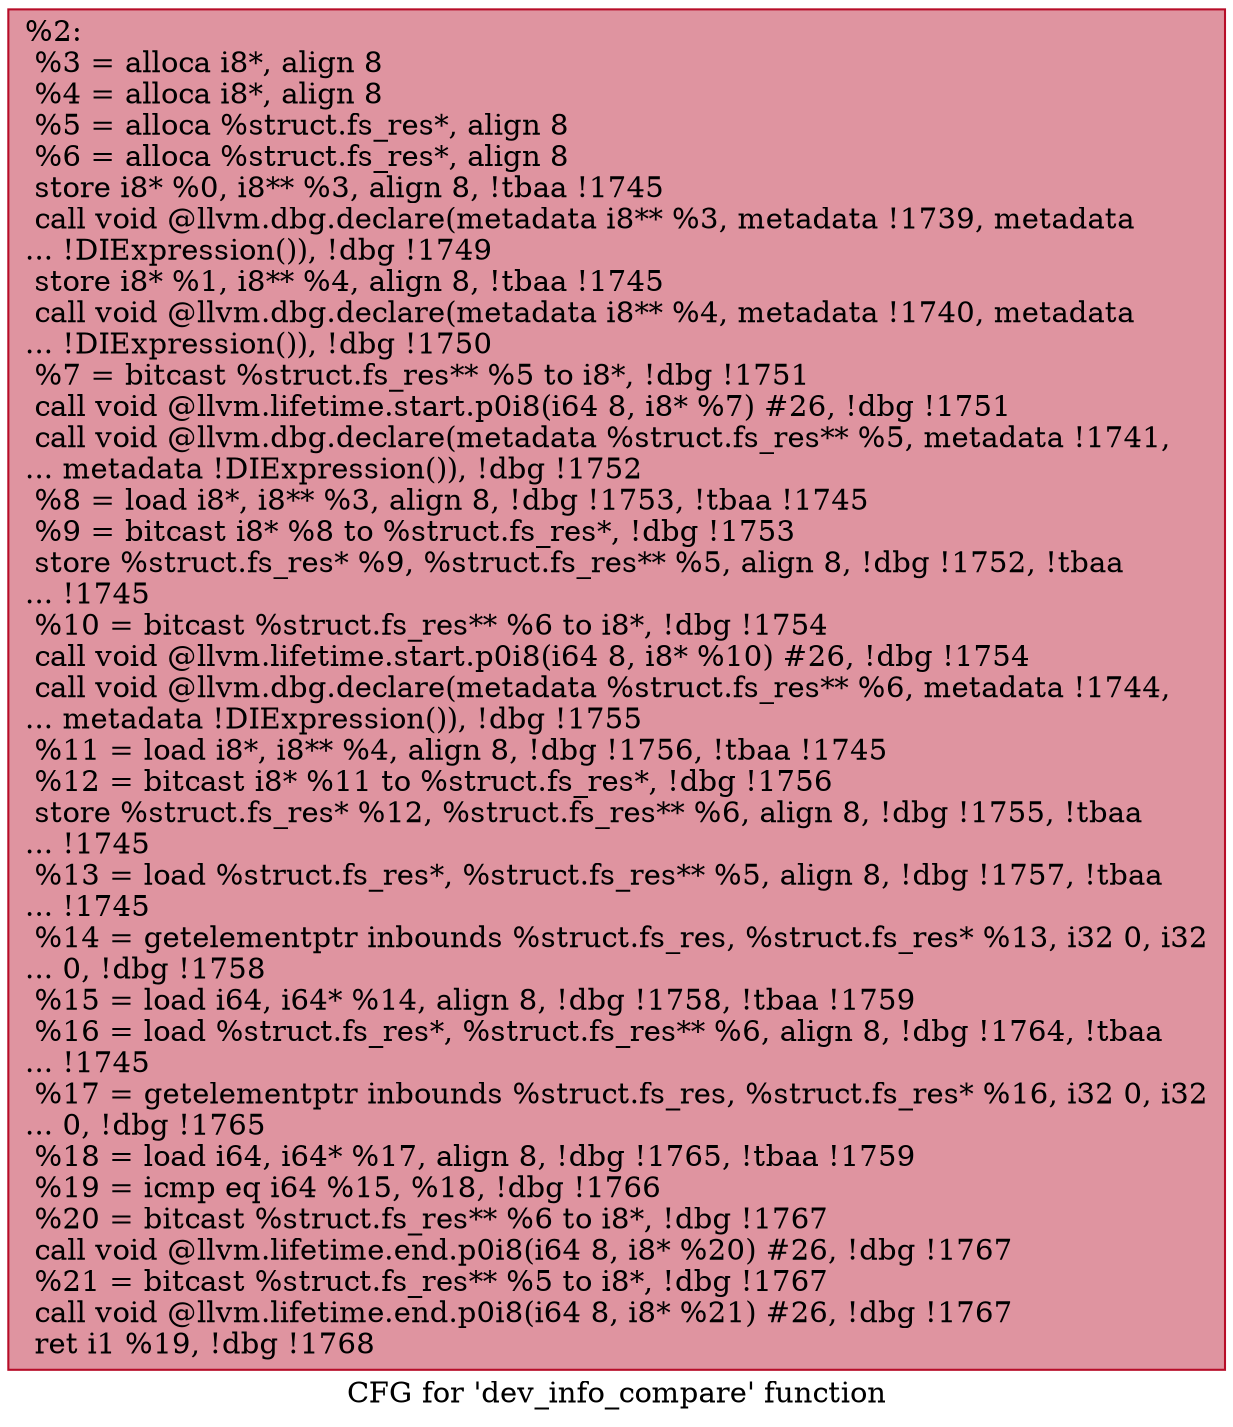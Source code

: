 digraph "CFG for 'dev_info_compare' function" {
	label="CFG for 'dev_info_compare' function";

	Node0x1be0600 [shape=record,color="#b70d28ff", style=filled, fillcolor="#b70d2870",label="{%2:\l  %3 = alloca i8*, align 8\l  %4 = alloca i8*, align 8\l  %5 = alloca %struct.fs_res*, align 8\l  %6 = alloca %struct.fs_res*, align 8\l  store i8* %0, i8** %3, align 8, !tbaa !1745\l  call void @llvm.dbg.declare(metadata i8** %3, metadata !1739, metadata\l... !DIExpression()), !dbg !1749\l  store i8* %1, i8** %4, align 8, !tbaa !1745\l  call void @llvm.dbg.declare(metadata i8** %4, metadata !1740, metadata\l... !DIExpression()), !dbg !1750\l  %7 = bitcast %struct.fs_res** %5 to i8*, !dbg !1751\l  call void @llvm.lifetime.start.p0i8(i64 8, i8* %7) #26, !dbg !1751\l  call void @llvm.dbg.declare(metadata %struct.fs_res** %5, metadata !1741,\l... metadata !DIExpression()), !dbg !1752\l  %8 = load i8*, i8** %3, align 8, !dbg !1753, !tbaa !1745\l  %9 = bitcast i8* %8 to %struct.fs_res*, !dbg !1753\l  store %struct.fs_res* %9, %struct.fs_res** %5, align 8, !dbg !1752, !tbaa\l... !1745\l  %10 = bitcast %struct.fs_res** %6 to i8*, !dbg !1754\l  call void @llvm.lifetime.start.p0i8(i64 8, i8* %10) #26, !dbg !1754\l  call void @llvm.dbg.declare(metadata %struct.fs_res** %6, metadata !1744,\l... metadata !DIExpression()), !dbg !1755\l  %11 = load i8*, i8** %4, align 8, !dbg !1756, !tbaa !1745\l  %12 = bitcast i8* %11 to %struct.fs_res*, !dbg !1756\l  store %struct.fs_res* %12, %struct.fs_res** %6, align 8, !dbg !1755, !tbaa\l... !1745\l  %13 = load %struct.fs_res*, %struct.fs_res** %5, align 8, !dbg !1757, !tbaa\l... !1745\l  %14 = getelementptr inbounds %struct.fs_res, %struct.fs_res* %13, i32 0, i32\l... 0, !dbg !1758\l  %15 = load i64, i64* %14, align 8, !dbg !1758, !tbaa !1759\l  %16 = load %struct.fs_res*, %struct.fs_res** %6, align 8, !dbg !1764, !tbaa\l... !1745\l  %17 = getelementptr inbounds %struct.fs_res, %struct.fs_res* %16, i32 0, i32\l... 0, !dbg !1765\l  %18 = load i64, i64* %17, align 8, !dbg !1765, !tbaa !1759\l  %19 = icmp eq i64 %15, %18, !dbg !1766\l  %20 = bitcast %struct.fs_res** %6 to i8*, !dbg !1767\l  call void @llvm.lifetime.end.p0i8(i64 8, i8* %20) #26, !dbg !1767\l  %21 = bitcast %struct.fs_res** %5 to i8*, !dbg !1767\l  call void @llvm.lifetime.end.p0i8(i64 8, i8* %21) #26, !dbg !1767\l  ret i1 %19, !dbg !1768\l}"];
}
